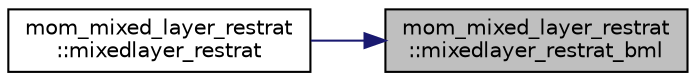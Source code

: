 digraph "mom_mixed_layer_restrat::mixedlayer_restrat_bml"
{
 // INTERACTIVE_SVG=YES
 // LATEX_PDF_SIZE
  edge [fontname="Helvetica",fontsize="10",labelfontname="Helvetica",labelfontsize="10"];
  node [fontname="Helvetica",fontsize="10",shape=record];
  rankdir="RL";
  Node1 [label="mom_mixed_layer_restrat\l::mixedlayer_restrat_bml",height=0.2,width=0.4,color="black", fillcolor="grey75", style="filled", fontcolor="black",tooltip="Calculates a restratifying flow assuming a 2-layer bulk mixed layer."];
  Node1 -> Node2 [dir="back",color="midnightblue",fontsize="10",style="solid",fontname="Helvetica"];
  Node2 [label="mom_mixed_layer_restrat\l::mixedlayer_restrat",height=0.2,width=0.4,color="black", fillcolor="white", style="filled",URL="$namespacemom__mixed__layer__restrat.html#a9dfb1879cd5a1ef890f3fc329f961ea0",tooltip="Driver for the mixed-layer restratification parameterization. The code branches between two different..."];
}
